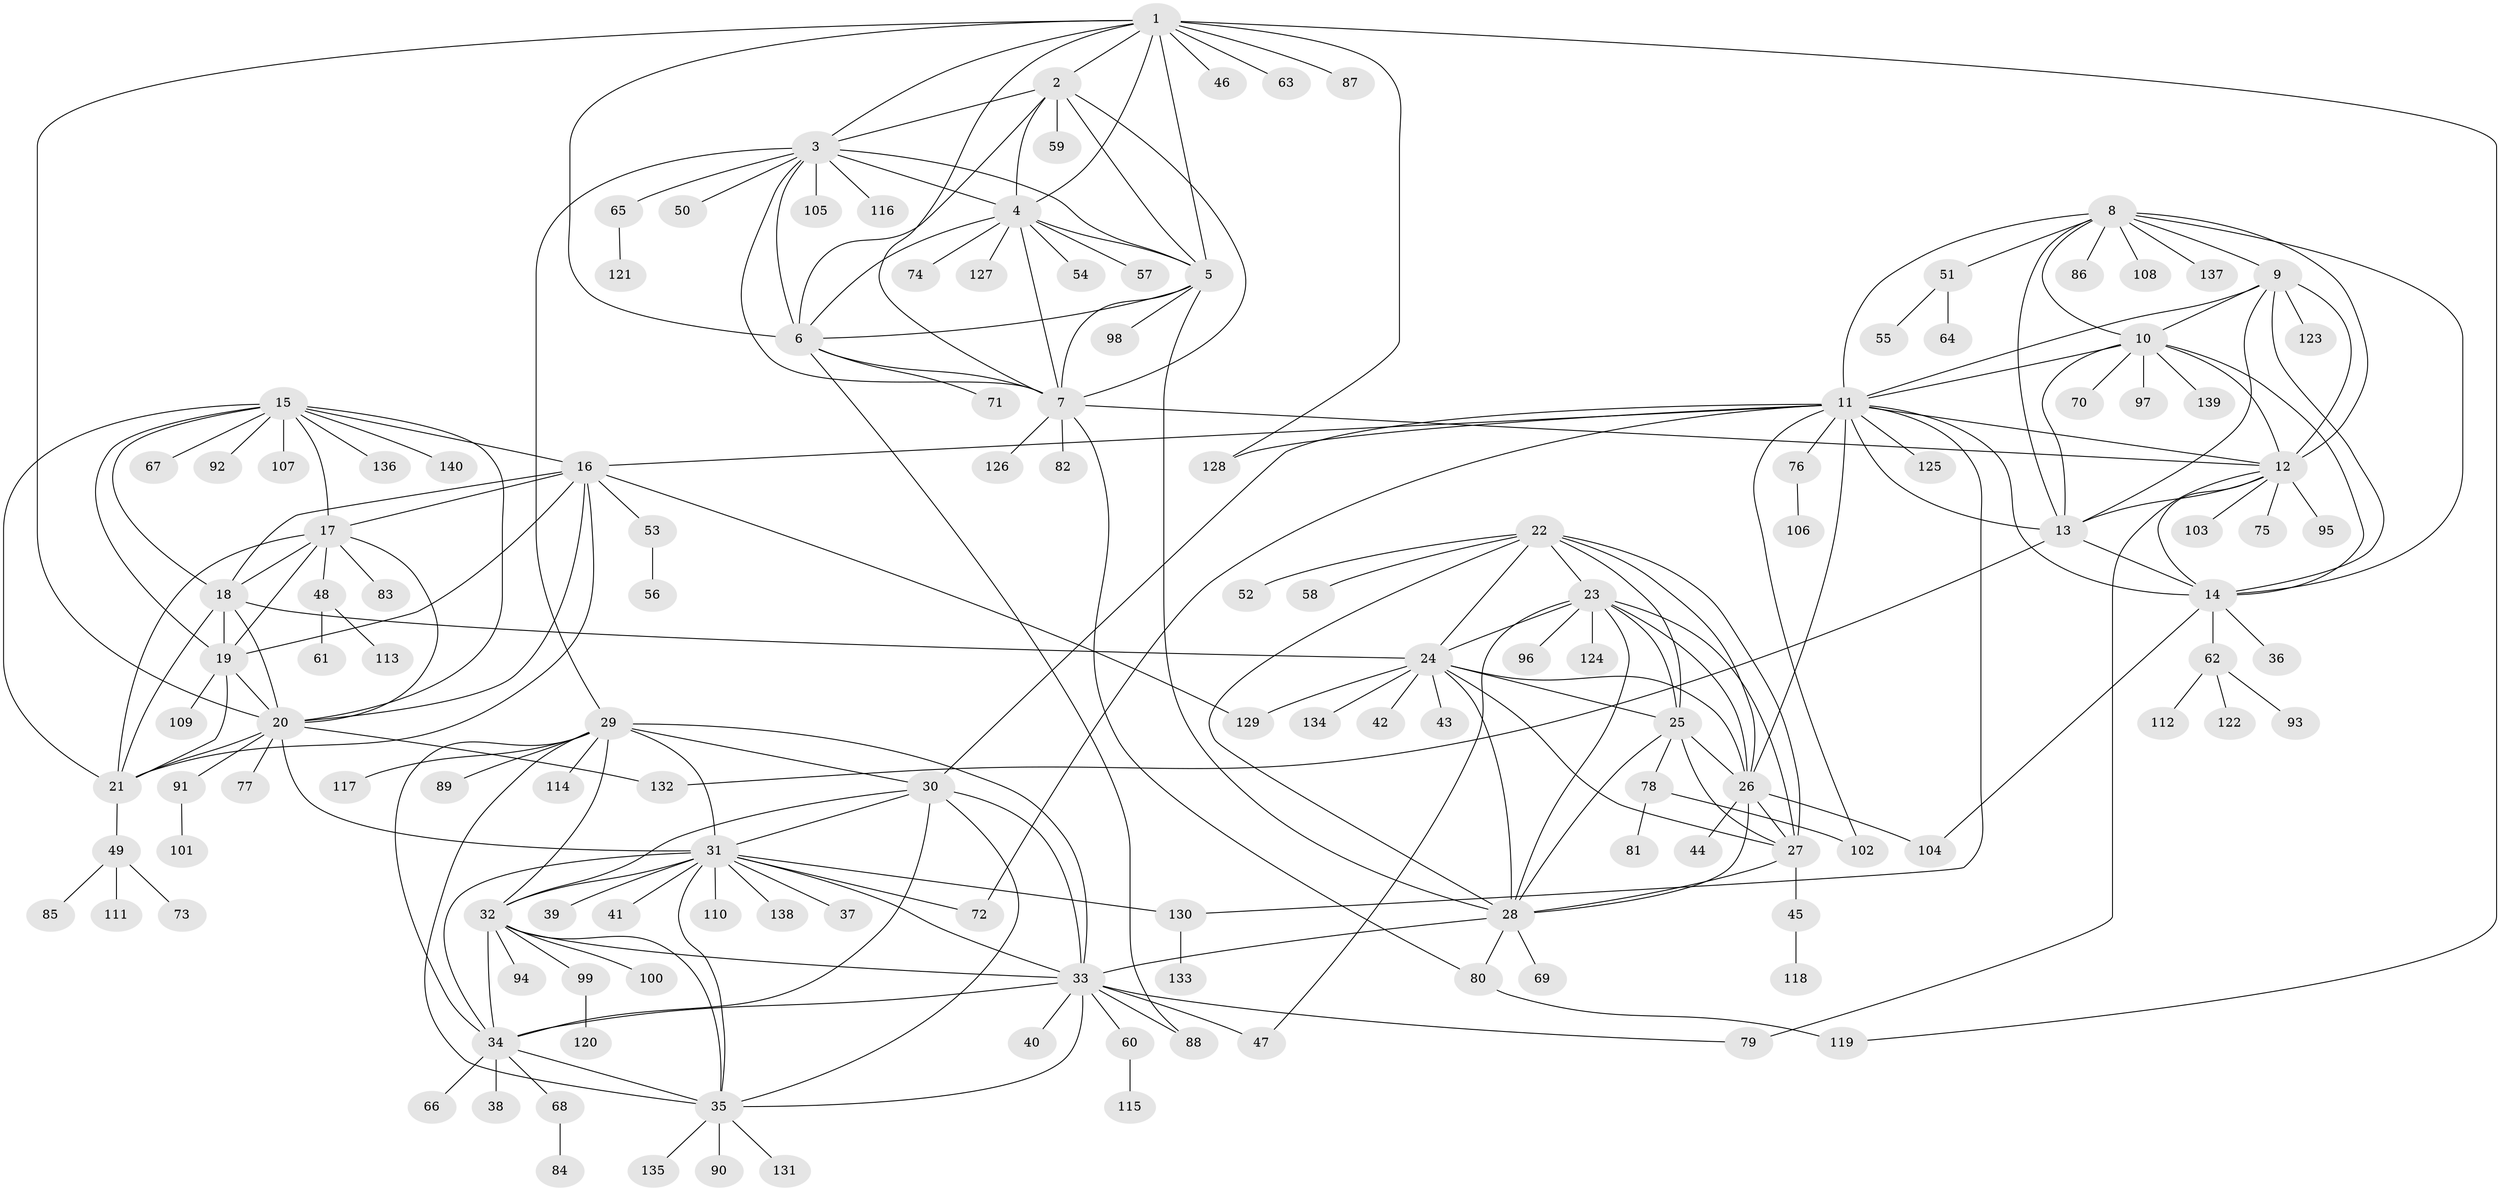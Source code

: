 // coarse degree distribution, {1: 0.625, 8: 0.03571428571428571, 11: 0.03571428571428571, 2: 0.125, 9: 0.05357142857142857, 5: 0.03571428571428571, 7: 0.03571428571428571, 6: 0.017857142857142856, 4: 0.03571428571428571}
// Generated by graph-tools (version 1.1) at 2025/37/03/04/25 23:37:46]
// undirected, 140 vertices, 232 edges
graph export_dot {
  node [color=gray90,style=filled];
  1;
  2;
  3;
  4;
  5;
  6;
  7;
  8;
  9;
  10;
  11;
  12;
  13;
  14;
  15;
  16;
  17;
  18;
  19;
  20;
  21;
  22;
  23;
  24;
  25;
  26;
  27;
  28;
  29;
  30;
  31;
  32;
  33;
  34;
  35;
  36;
  37;
  38;
  39;
  40;
  41;
  42;
  43;
  44;
  45;
  46;
  47;
  48;
  49;
  50;
  51;
  52;
  53;
  54;
  55;
  56;
  57;
  58;
  59;
  60;
  61;
  62;
  63;
  64;
  65;
  66;
  67;
  68;
  69;
  70;
  71;
  72;
  73;
  74;
  75;
  76;
  77;
  78;
  79;
  80;
  81;
  82;
  83;
  84;
  85;
  86;
  87;
  88;
  89;
  90;
  91;
  92;
  93;
  94;
  95;
  96;
  97;
  98;
  99;
  100;
  101;
  102;
  103;
  104;
  105;
  106;
  107;
  108;
  109;
  110;
  111;
  112;
  113;
  114;
  115;
  116;
  117;
  118;
  119;
  120;
  121;
  122;
  123;
  124;
  125;
  126;
  127;
  128;
  129;
  130;
  131;
  132;
  133;
  134;
  135;
  136;
  137;
  138;
  139;
  140;
  1 -- 2;
  1 -- 3;
  1 -- 4;
  1 -- 5;
  1 -- 6;
  1 -- 7;
  1 -- 20;
  1 -- 46;
  1 -- 63;
  1 -- 87;
  1 -- 119;
  1 -- 128;
  2 -- 3;
  2 -- 4;
  2 -- 5;
  2 -- 6;
  2 -- 7;
  2 -- 59;
  3 -- 4;
  3 -- 5;
  3 -- 6;
  3 -- 7;
  3 -- 29;
  3 -- 50;
  3 -- 65;
  3 -- 105;
  3 -- 116;
  4 -- 5;
  4 -- 6;
  4 -- 7;
  4 -- 54;
  4 -- 57;
  4 -- 74;
  4 -- 127;
  5 -- 6;
  5 -- 7;
  5 -- 28;
  5 -- 98;
  6 -- 7;
  6 -- 71;
  6 -- 88;
  7 -- 12;
  7 -- 80;
  7 -- 82;
  7 -- 126;
  8 -- 9;
  8 -- 10;
  8 -- 11;
  8 -- 12;
  8 -- 13;
  8 -- 14;
  8 -- 51;
  8 -- 86;
  8 -- 108;
  8 -- 137;
  9 -- 10;
  9 -- 11;
  9 -- 12;
  9 -- 13;
  9 -- 14;
  9 -- 123;
  10 -- 11;
  10 -- 12;
  10 -- 13;
  10 -- 14;
  10 -- 70;
  10 -- 97;
  10 -- 139;
  11 -- 12;
  11 -- 13;
  11 -- 14;
  11 -- 16;
  11 -- 26;
  11 -- 30;
  11 -- 72;
  11 -- 76;
  11 -- 102;
  11 -- 125;
  11 -- 128;
  11 -- 130;
  12 -- 13;
  12 -- 14;
  12 -- 75;
  12 -- 79;
  12 -- 95;
  12 -- 103;
  13 -- 14;
  13 -- 132;
  14 -- 36;
  14 -- 62;
  14 -- 104;
  15 -- 16;
  15 -- 17;
  15 -- 18;
  15 -- 19;
  15 -- 20;
  15 -- 21;
  15 -- 67;
  15 -- 92;
  15 -- 107;
  15 -- 136;
  15 -- 140;
  16 -- 17;
  16 -- 18;
  16 -- 19;
  16 -- 20;
  16 -- 21;
  16 -- 53;
  16 -- 129;
  17 -- 18;
  17 -- 19;
  17 -- 20;
  17 -- 21;
  17 -- 48;
  17 -- 83;
  18 -- 19;
  18 -- 20;
  18 -- 21;
  18 -- 24;
  19 -- 20;
  19 -- 21;
  19 -- 109;
  20 -- 21;
  20 -- 31;
  20 -- 77;
  20 -- 91;
  20 -- 132;
  21 -- 49;
  22 -- 23;
  22 -- 24;
  22 -- 25;
  22 -- 26;
  22 -- 27;
  22 -- 28;
  22 -- 52;
  22 -- 58;
  23 -- 24;
  23 -- 25;
  23 -- 26;
  23 -- 27;
  23 -- 28;
  23 -- 47;
  23 -- 96;
  23 -- 124;
  24 -- 25;
  24 -- 26;
  24 -- 27;
  24 -- 28;
  24 -- 42;
  24 -- 43;
  24 -- 129;
  24 -- 134;
  25 -- 26;
  25 -- 27;
  25 -- 28;
  25 -- 78;
  26 -- 27;
  26 -- 28;
  26 -- 44;
  26 -- 104;
  27 -- 28;
  27 -- 45;
  28 -- 33;
  28 -- 69;
  28 -- 80;
  29 -- 30;
  29 -- 31;
  29 -- 32;
  29 -- 33;
  29 -- 34;
  29 -- 35;
  29 -- 89;
  29 -- 114;
  29 -- 117;
  30 -- 31;
  30 -- 32;
  30 -- 33;
  30 -- 34;
  30 -- 35;
  31 -- 32;
  31 -- 33;
  31 -- 34;
  31 -- 35;
  31 -- 37;
  31 -- 39;
  31 -- 41;
  31 -- 72;
  31 -- 110;
  31 -- 130;
  31 -- 138;
  32 -- 33;
  32 -- 34;
  32 -- 35;
  32 -- 94;
  32 -- 99;
  32 -- 100;
  33 -- 34;
  33 -- 35;
  33 -- 40;
  33 -- 47;
  33 -- 60;
  33 -- 79;
  33 -- 88;
  34 -- 35;
  34 -- 38;
  34 -- 66;
  34 -- 68;
  35 -- 90;
  35 -- 131;
  35 -- 135;
  45 -- 118;
  48 -- 61;
  48 -- 113;
  49 -- 73;
  49 -- 85;
  49 -- 111;
  51 -- 55;
  51 -- 64;
  53 -- 56;
  60 -- 115;
  62 -- 93;
  62 -- 112;
  62 -- 122;
  65 -- 121;
  68 -- 84;
  76 -- 106;
  78 -- 81;
  78 -- 102;
  80 -- 119;
  91 -- 101;
  99 -- 120;
  130 -- 133;
}

